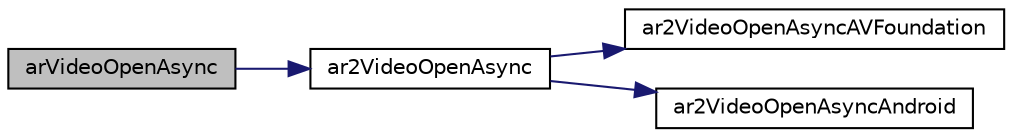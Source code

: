 digraph "arVideoOpenAsync"
{
 // INTERACTIVE_SVG=YES
  edge [fontname="Helvetica",fontsize="10",labelfontname="Helvetica",labelfontsize="10"];
  node [fontname="Helvetica",fontsize="10",shape=record];
  rankdir="LR";
  Node1 [label="arVideoOpenAsync",height=0.2,width=0.4,color="black", fillcolor="grey75", style="filled", fontcolor="black"];
  Node1 -> Node2 [color="midnightblue",fontsize="10",style="solid",fontname="Helvetica"];
  Node2 [label="ar2VideoOpenAsync",height=0.2,width=0.4,color="black", fillcolor="white", style="filled",URL="$video_8h.html#a6a911689abfaf33e8b1bea7c34f7c39a"];
  Node2 -> Node3 [color="midnightblue",fontsize="10",style="solid",fontname="Helvetica"];
  Node3 [label="ar2VideoOpenAsyncAVFoundation",height=0.2,width=0.4,color="black", fillcolor="white", style="filled",URL="$video_a_v_foundation_8h.html#aeeda53e796311199493f4acdaa075e3c"];
  Node2 -> Node4 [color="midnightblue",fontsize="10",style="solid",fontname="Helvetica"];
  Node4 [label="ar2VideoOpenAsyncAndroid",height=0.2,width=0.4,color="black", fillcolor="white", style="filled",URL="$video_android_8h.html#aa38cb37e30ae2fdfc4ee16dfb3662f83"];
}
